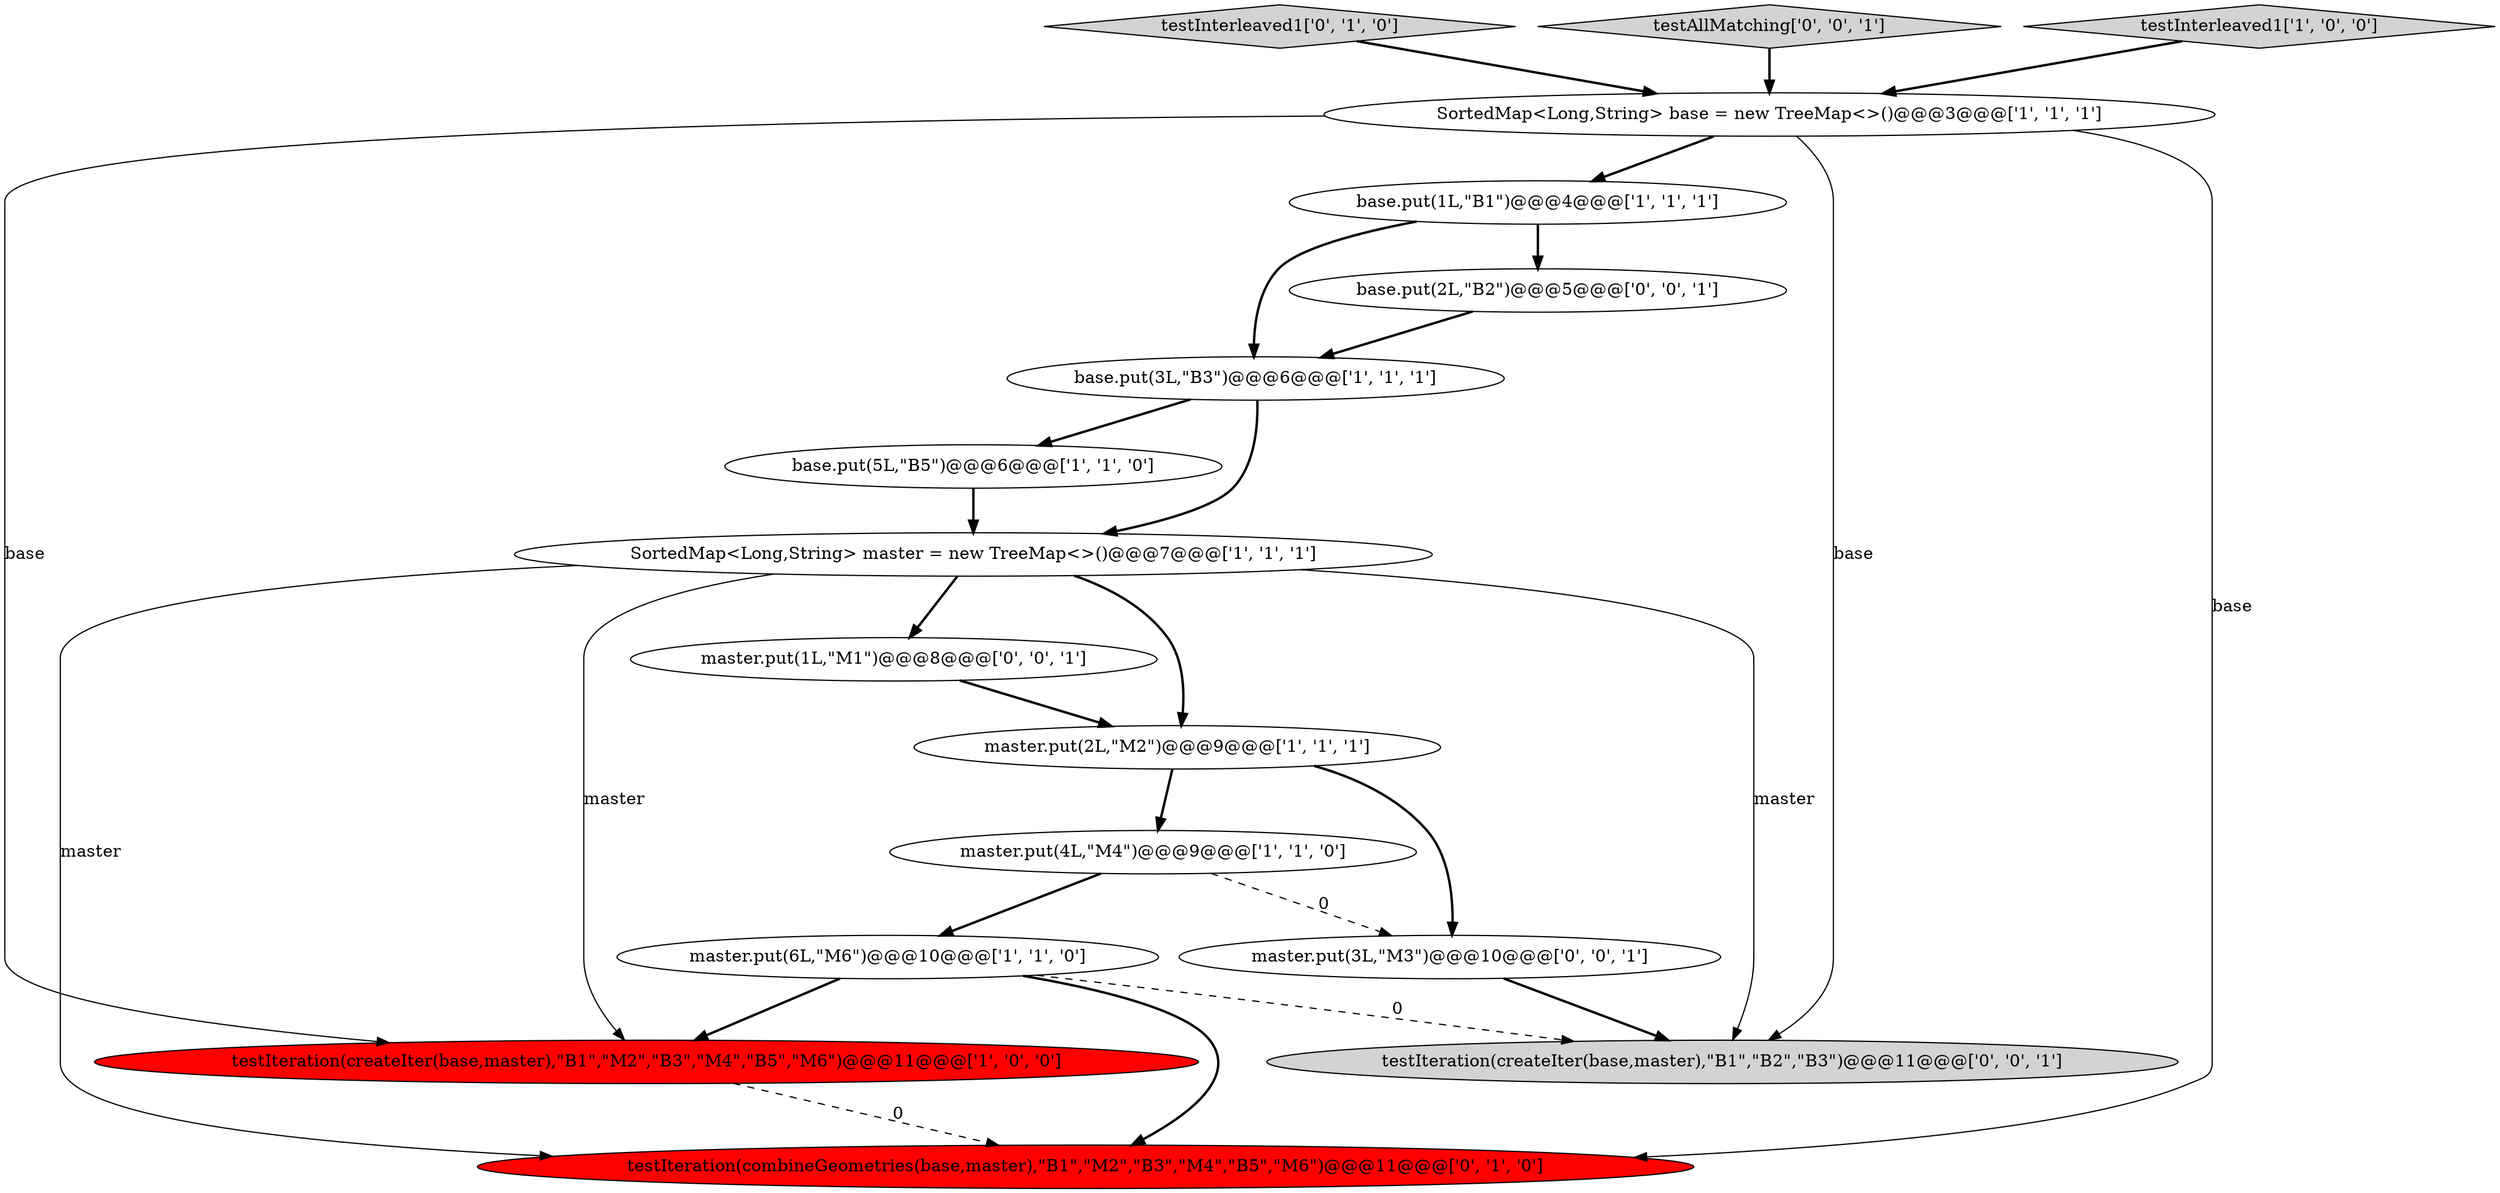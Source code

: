 digraph {
12 [style = filled, label = "testIteration(createIter(base,master),\"B1\",\"B2\",\"B3\")@@@11@@@['0', '0', '1']", fillcolor = lightgray, shape = ellipse image = "AAA0AAABBB3BBB"];
8 [style = filled, label = "base.put(5L,\"B5\")@@@6@@@['1', '1', '0']", fillcolor = white, shape = ellipse image = "AAA0AAABBB1BBB"];
11 [style = filled, label = "testInterleaved1['0', '1', '0']", fillcolor = lightgray, shape = diamond image = "AAA0AAABBB2BBB"];
2 [style = filled, label = "master.put(2L,\"M2\")@@@9@@@['1', '1', '1']", fillcolor = white, shape = ellipse image = "AAA0AAABBB1BBB"];
1 [style = filled, label = "testIteration(createIter(base,master),\"B1\",\"M2\",\"B3\",\"M4\",\"B5\",\"M6\")@@@11@@@['1', '0', '0']", fillcolor = red, shape = ellipse image = "AAA1AAABBB1BBB"];
15 [style = filled, label = "testAllMatching['0', '0', '1']", fillcolor = lightgray, shape = diamond image = "AAA0AAABBB3BBB"];
7 [style = filled, label = "base.put(1L,\"B1\")@@@4@@@['1', '1', '1']", fillcolor = white, shape = ellipse image = "AAA0AAABBB1BBB"];
6 [style = filled, label = "master.put(4L,\"M4\")@@@9@@@['1', '1', '0']", fillcolor = white, shape = ellipse image = "AAA0AAABBB1BBB"];
13 [style = filled, label = "base.put(2L,\"B2\")@@@5@@@['0', '0', '1']", fillcolor = white, shape = ellipse image = "AAA0AAABBB3BBB"];
4 [style = filled, label = "SortedMap<Long,String> master = new TreeMap<>()@@@7@@@['1', '1', '1']", fillcolor = white, shape = ellipse image = "AAA0AAABBB1BBB"];
0 [style = filled, label = "base.put(3L,\"B3\")@@@6@@@['1', '1', '1']", fillcolor = white, shape = ellipse image = "AAA0AAABBB1BBB"];
10 [style = filled, label = "testIteration(combineGeometries(base,master),\"B1\",\"M2\",\"B3\",\"M4\",\"B5\",\"M6\")@@@11@@@['0', '1', '0']", fillcolor = red, shape = ellipse image = "AAA1AAABBB2BBB"];
5 [style = filled, label = "master.put(6L,\"M6\")@@@10@@@['1', '1', '0']", fillcolor = white, shape = ellipse image = "AAA0AAABBB1BBB"];
16 [style = filled, label = "master.put(1L,\"M1\")@@@8@@@['0', '0', '1']", fillcolor = white, shape = ellipse image = "AAA0AAABBB3BBB"];
14 [style = filled, label = "master.put(3L,\"M3\")@@@10@@@['0', '0', '1']", fillcolor = white, shape = ellipse image = "AAA0AAABBB3BBB"];
9 [style = filled, label = "testInterleaved1['1', '0', '0']", fillcolor = lightgray, shape = diamond image = "AAA0AAABBB1BBB"];
3 [style = filled, label = "SortedMap<Long,String> base = new TreeMap<>()@@@3@@@['1', '1', '1']", fillcolor = white, shape = ellipse image = "AAA0AAABBB1BBB"];
7->13 [style = bold, label=""];
5->10 [style = bold, label=""];
5->12 [style = dashed, label="0"];
2->6 [style = bold, label=""];
4->12 [style = solid, label="master"];
3->12 [style = solid, label="base"];
4->10 [style = solid, label="master"];
7->0 [style = bold, label=""];
3->1 [style = solid, label="base"];
4->2 [style = bold, label=""];
1->10 [style = dashed, label="0"];
6->14 [style = dashed, label="0"];
16->2 [style = bold, label=""];
15->3 [style = bold, label=""];
5->1 [style = bold, label=""];
6->5 [style = bold, label=""];
3->7 [style = bold, label=""];
11->3 [style = bold, label=""];
0->4 [style = bold, label=""];
14->12 [style = bold, label=""];
2->14 [style = bold, label=""];
0->8 [style = bold, label=""];
9->3 [style = bold, label=""];
8->4 [style = bold, label=""];
3->10 [style = solid, label="base"];
4->1 [style = solid, label="master"];
4->16 [style = bold, label=""];
13->0 [style = bold, label=""];
}
